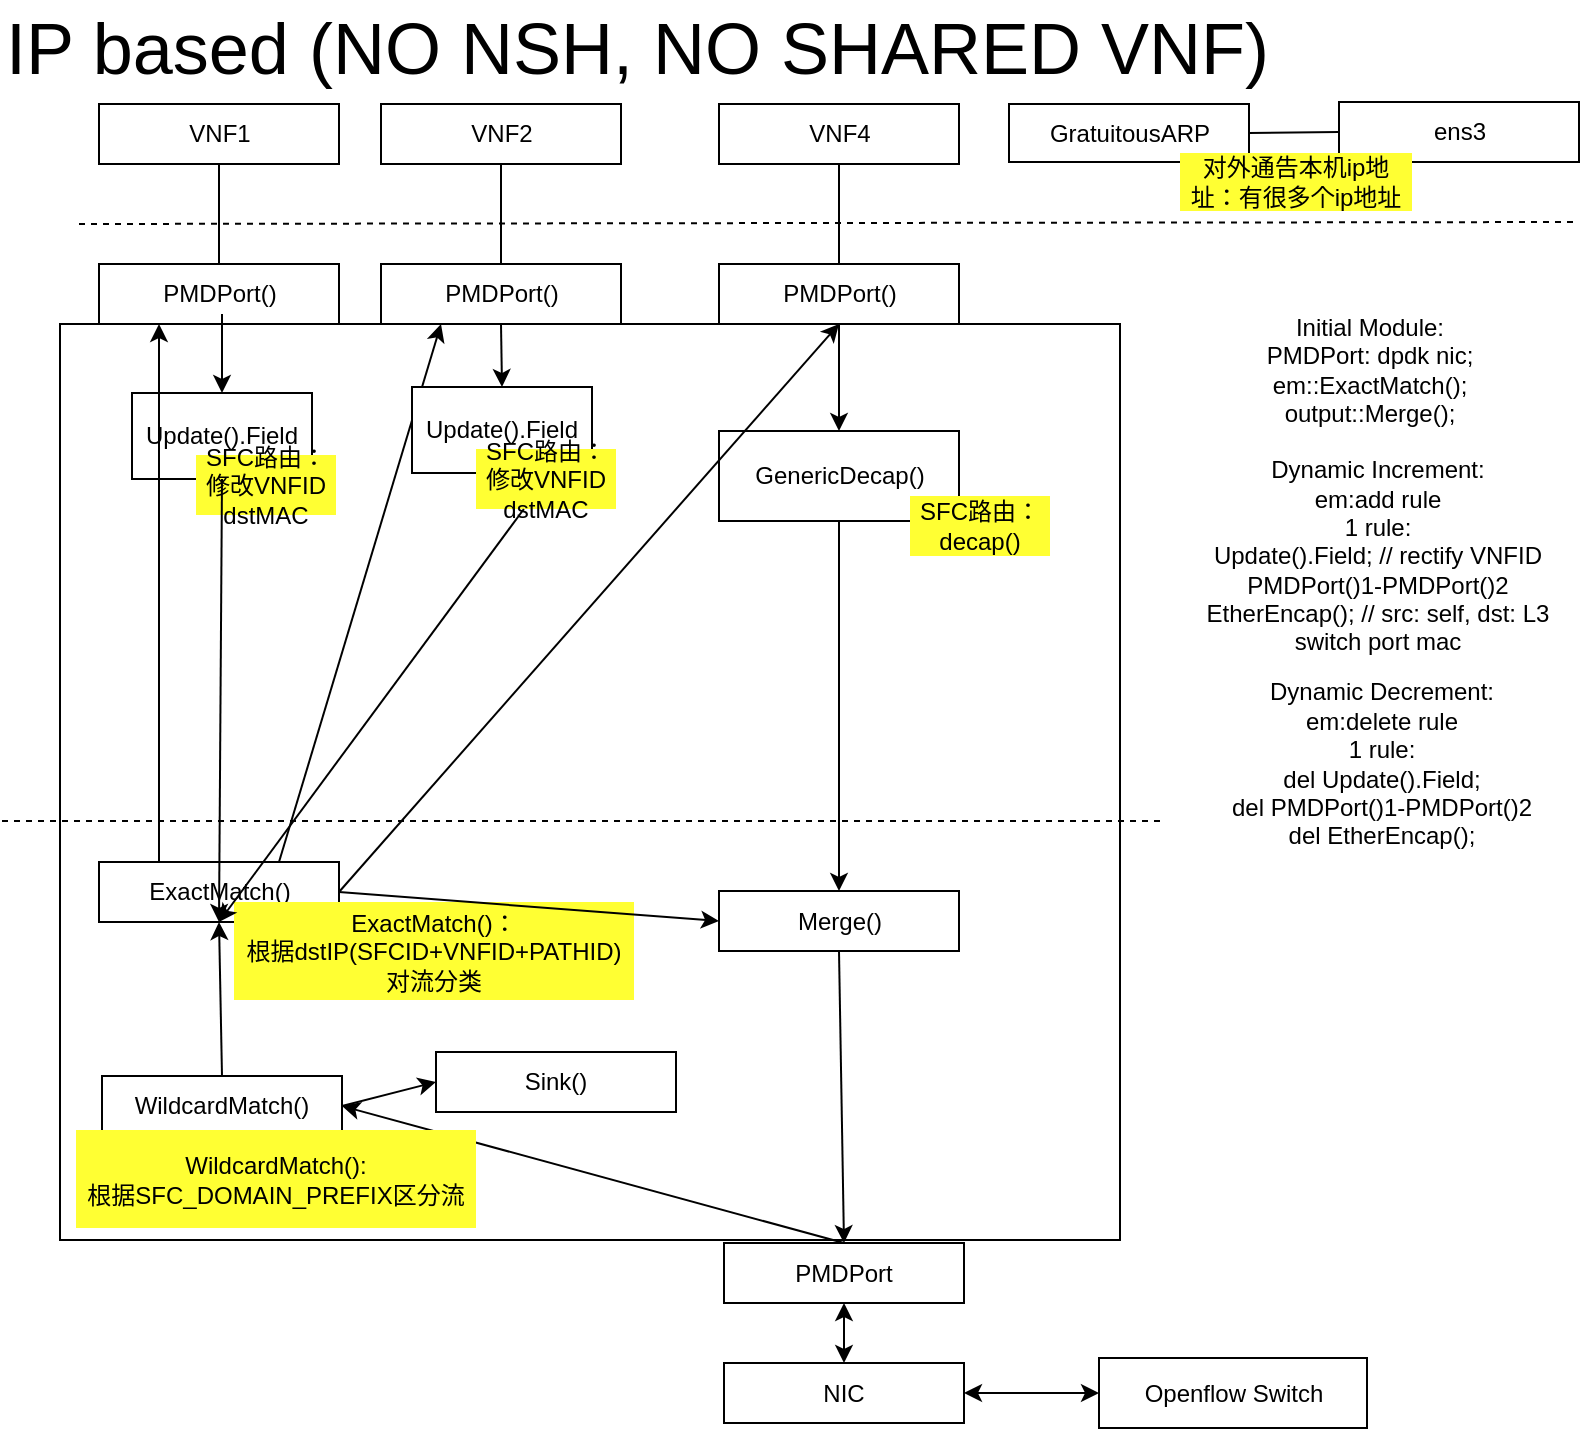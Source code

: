 <mxfile version="10.9.5" type="device"><diagram name="页-1" id="页-1"><mxGraphModel dx="345" dy="535" grid="1" gridSize="10" guides="1" tooltips="1" connect="1" arrows="1" fold="1" page="1" pageScale="1" pageWidth="827" pageHeight="1169" math="0" shadow="0"><root><mxCell id="0"/><mxCell id="1" parent="0"/><mxCell id="xbQShqGJ_ae4azPiM4kQ-2" value="" style="rounded=0;whiteSpace=wrap;html=1;" parent="1" vertex="1"><mxGeometry x="875" y="172" width="530" height="458" as="geometry"/></mxCell><mxCell id="xbQShqGJ_ae4azPiM4kQ-3" value="PMDPort" style="rounded=0;whiteSpace=wrap;html=1;" parent="1" vertex="1"><mxGeometry x="1207" y="631.5" width="120" height="30" as="geometry"/></mxCell><mxCell id="xbQShqGJ_ae4azPiM4kQ-4" value="ens3" style="rounded=0;whiteSpace=wrap;html=1;" parent="1" vertex="1"><mxGeometry x="1514.5" y="61" width="120" height="30" as="geometry"/></mxCell><mxCell id="xbQShqGJ_ae4azPiM4kQ-5" value="GratuitousARP" style="rounded=0;whiteSpace=wrap;html=1;" parent="1" vertex="1"><mxGeometry x="1349.5" y="62" width="120" height="29" as="geometry"/></mxCell><mxCell id="xbQShqGJ_ae4azPiM4kQ-6" value="" style="endArrow=none;html=1;entryX=1;entryY=0.5;entryDx=0;entryDy=0;exitX=0;exitY=0.5;exitDx=0;exitDy=0;" parent="1" source="xbQShqGJ_ae4azPiM4kQ-4" target="xbQShqGJ_ae4azPiM4kQ-5" edge="1"><mxGeometry width="50" height="50" relative="1" as="geometry"><mxPoint x="1584.5" y="77" as="sourcePoint"/><mxPoint x="1629.5" y="22" as="targetPoint"/></mxGeometry></mxCell><mxCell id="xbQShqGJ_ae4azPiM4kQ-7" value="" style="endArrow=none;dashed=1;html=1;" parent="1" edge="1"><mxGeometry width="50" height="50" relative="1" as="geometry"><mxPoint x="884.5" y="122.0" as="sourcePoint"/><mxPoint x="1634.5" y="121" as="targetPoint"/></mxGeometry></mxCell><mxCell id="xbQShqGJ_ae4azPiM4kQ-8" value="Merge()" style="rounded=0;whiteSpace=wrap;html=1;" parent="1" vertex="1"><mxGeometry x="1204.5" y="455.5" width="120" height="30" as="geometry"/></mxCell><mxCell id="xbQShqGJ_ae4azPiM4kQ-9" value="" style="endArrow=classic;html=1;exitX=0.5;exitY=1;exitDx=0;exitDy=0;entryX=0.5;entryY=0;entryDx=0;entryDy=0;" parent="1" source="xbQShqGJ_ae4azPiM4kQ-8" target="xbQShqGJ_ae4azPiM4kQ-3" edge="1"><mxGeometry width="50" height="50" relative="1" as="geometry"><mxPoint x="1044.5" y="562" as="sourcePoint"/><mxPoint x="1264.5" y="442" as="targetPoint"/></mxGeometry></mxCell><mxCell id="xbQShqGJ_ae4azPiM4kQ-10" value="VNF1" style="rounded=0;whiteSpace=wrap;html=1;" parent="1" vertex="1"><mxGeometry x="894.5" y="62" width="120" height="30" as="geometry"/></mxCell><mxCell id="xbQShqGJ_ae4azPiM4kQ-11" value="VNF2" style="rounded=0;whiteSpace=wrap;html=1;" parent="1" vertex="1"><mxGeometry x="1035.5" y="62" width="120" height="30" as="geometry"/></mxCell><mxCell id="xbQShqGJ_ae4azPiM4kQ-12" value="PMDPort()" style="rounded=0;whiteSpace=wrap;html=1;" parent="1" vertex="1"><mxGeometry x="894.5" y="142" width="120" height="30" as="geometry"/></mxCell><mxCell id="xbQShqGJ_ae4azPiM4kQ-13" value="PMDPort()" style="rounded=0;whiteSpace=wrap;html=1;" parent="1" vertex="1"><mxGeometry x="1035.5" y="142" width="120" height="30" as="geometry"/></mxCell><mxCell id="xbQShqGJ_ae4azPiM4kQ-14" value="" style="endArrow=none;html=1;entryX=0.5;entryY=1;entryDx=0;entryDy=0;exitX=0.5;exitY=0;exitDx=0;exitDy=0;" parent="1" source="xbQShqGJ_ae4azPiM4kQ-12" target="xbQShqGJ_ae4azPiM4kQ-10" edge="1"><mxGeometry width="50" height="50" relative="1" as="geometry"><mxPoint x="1484.929" y="122.286" as="sourcePoint"/><mxPoint x="1484.929" y="32.286" as="targetPoint"/></mxGeometry></mxCell><mxCell id="xbQShqGJ_ae4azPiM4kQ-15" value="" style="endArrow=none;html=1;entryX=0.5;entryY=1;entryDx=0;entryDy=0;exitX=0.5;exitY=0;exitDx=0;exitDy=0;" parent="1" source="xbQShqGJ_ae4azPiM4kQ-13" target="xbQShqGJ_ae4azPiM4kQ-11" edge="1"><mxGeometry width="50" height="50" relative="1" as="geometry"><mxPoint x="905.929" y="122.286" as="sourcePoint"/><mxPoint x="905.929" y="42.286" as="targetPoint"/></mxGeometry></mxCell><mxCell id="xbQShqGJ_ae4azPiM4kQ-16" value="ExactMatch()" style="rounded=0;whiteSpace=wrap;html=1;" parent="1" vertex="1"><mxGeometry x="894.5" y="441" width="120" height="30" as="geometry"/></mxCell><mxCell id="xbQShqGJ_ae4azPiM4kQ-17" value="ExactMatch()：&lt;br&gt;根据dstIP(SFCID+VNFID+PATHID)对流分类" style="text;html=1;strokeColor=none;fillColor=#FFFF33;align=center;verticalAlign=middle;whiteSpace=wrap;rounded=0;" parent="1" vertex="1"><mxGeometry x="962" y="461" width="200" height="49" as="geometry"/></mxCell><mxCell id="xbQShqGJ_ae4azPiM4kQ-18" value="" style="endArrow=classic;html=1;entryX=0.5;entryY=1;entryDx=0;entryDy=0;exitX=0.5;exitY=0;exitDx=0;exitDy=0;" parent="1" source="WzTzoTcnBK1GvFxiumAp-3" target="xbQShqGJ_ae4azPiM4kQ-16" edge="1"><mxGeometry width="50" height="50" relative="1" as="geometry"><mxPoint x="1094.5" y="582" as="sourcePoint"/><mxPoint x="1144.5" y="532" as="targetPoint"/></mxGeometry></mxCell><mxCell id="xbQShqGJ_ae4azPiM4kQ-19" value="" style="endArrow=classic;startArrow=classic;html=1;exitX=0.5;exitY=0;exitDx=0;exitDy=0;" parent="1" source="xbQShqGJ_ae4azPiM4kQ-24" target="xbQShqGJ_ae4azPiM4kQ-3" edge="1"><mxGeometry width="50" height="50" relative="1" as="geometry"><mxPoint x="1262" y="711.5" as="sourcePoint"/><mxPoint x="1302" y="751.5" as="targetPoint"/></mxGeometry></mxCell><mxCell id="xbQShqGJ_ae4azPiM4kQ-24" value="NIC" style="rounded=0;whiteSpace=wrap;html=1;" parent="1" vertex="1"><mxGeometry x="1207" y="691.5" width="120" height="30" as="geometry"/></mxCell><mxCell id="xbQShqGJ_ae4azPiM4kQ-28" value="&lt;font style=&quot;font-size: 36px&quot;&gt;IP based (NO NSH, NO SHARED VNF)&lt;/font&gt;" style="text;html=1;resizable=0;points=[];autosize=1;align=left;verticalAlign=top;spacingTop=-4;" parent="1" vertex="1"><mxGeometry x="845.5" y="10" width="650" height="20" as="geometry"/></mxCell><mxCell id="xbQShqGJ_ae4azPiM4kQ-29" value="VNF4" style="rounded=0;whiteSpace=wrap;html=1;" parent="1" vertex="1"><mxGeometry x="1204.5" y="62" width="120" height="30" as="geometry"/></mxCell><mxCell id="xbQShqGJ_ae4azPiM4kQ-30" value="PMDPort()" style="rounded=0;whiteSpace=wrap;html=1;" parent="1" vertex="1"><mxGeometry x="1204.5" y="142" width="120" height="30" as="geometry"/></mxCell><mxCell id="xbQShqGJ_ae4azPiM4kQ-31" value="" style="endArrow=none;html=1;entryX=0.5;entryY=1;entryDx=0;entryDy=0;exitX=0.5;exitY=0;exitDx=0;exitDy=0;" parent="1" source="xbQShqGJ_ae4azPiM4kQ-30" target="xbQShqGJ_ae4azPiM4kQ-29" edge="1"><mxGeometry width="50" height="50" relative="1" as="geometry"><mxPoint x="1074.929" y="122.286" as="sourcePoint"/><mxPoint x="1074.929" y="42.286" as="targetPoint"/></mxGeometry></mxCell><mxCell id="xbQShqGJ_ae4azPiM4kQ-32" value="" style="endArrow=classic;html=1;exitX=0.75;exitY=0;exitDx=0;exitDy=0;entryX=0.25;entryY=1;entryDx=0;entryDy=0;" parent="1" source="xbQShqGJ_ae4azPiM4kQ-16" target="xbQShqGJ_ae4azPiM4kQ-13" edge="1"><mxGeometry width="50" height="50" relative="1" as="geometry"><mxPoint x="1104.5" y="374" as="sourcePoint"/><mxPoint x="1074.5" y="332" as="targetPoint"/></mxGeometry></mxCell><mxCell id="xbQShqGJ_ae4azPiM4kQ-33" value="" style="endArrow=classic;html=1;entryX=0.5;entryY=0;entryDx=0;entryDy=0;exitX=0.5;exitY=1;exitDx=0;exitDy=0;" parent="1" source="xbQShqGJ_ae4azPiM4kQ-30" target="xbQShqGJ_ae4azPiM4kQ-42" edge="1"><mxGeometry width="50" height="50" relative="1" as="geometry"><mxPoint x="1114.5" y="384" as="sourcePoint"/><mxPoint x="1329.786" y="181.429" as="targetPoint"/></mxGeometry></mxCell><mxCell id="xbQShqGJ_ae4azPiM4kQ-34" value="" style="endArrow=classic;html=1;exitX=0.5;exitY=1;exitDx=0;exitDy=0;entryX=0.5;entryY=0;entryDx=0;entryDy=0;" parent="1" source="xbQShqGJ_ae4azPiM4kQ-42" target="xbQShqGJ_ae4azPiM4kQ-8" edge="1"><mxGeometry width="50" height="50" relative="1" as="geometry"><mxPoint x="1329.786" y="181.429" as="sourcePoint"/><mxPoint x="1463.5" y="374" as="targetPoint"/></mxGeometry></mxCell><mxCell id="xbQShqGJ_ae4azPiM4kQ-38" value="对外通告本机ip地址：有很多个ip地址" style="text;html=1;strokeColor=none;fillColor=#FFFF33;align=center;verticalAlign=middle;whiteSpace=wrap;rounded=0;" parent="1" vertex="1"><mxGeometry x="1435" y="86.5" width="116" height="29" as="geometry"/></mxCell><mxCell id="xbQShqGJ_ae4azPiM4kQ-39" value="Initial Module:&lt;br&gt;PMDPort: dpdk nic;&lt;br&gt;em::ExactMatch();&lt;br&gt;output::Merge();" style="text;html=1;strokeColor=none;fillColor=none;align=center;verticalAlign=middle;whiteSpace=wrap;rounded=0;" parent="1" vertex="1"><mxGeometry x="1444.5" y="184.5" width="170" height="20" as="geometry"/></mxCell><mxCell id="xbQShqGJ_ae4azPiM4kQ-40" value="Dynamic Increment:&lt;br&gt;em:add rule&lt;br&gt;1 rule:&lt;br&gt;Update().Field; // rectify VNFID&lt;br&gt;PMDPort()1-PMDPort()2&lt;br&gt;EtherEncap(); // src: self, dst: L3 switch port mac" style="text;html=1;strokeColor=none;fillColor=none;align=center;verticalAlign=middle;whiteSpace=wrap;rounded=0;" parent="1" vertex="1"><mxGeometry x="1444.5" y="278" width="178" height="20" as="geometry"/></mxCell><mxCell id="xbQShqGJ_ae4azPiM4kQ-41" value="Dynamic Decrement:&lt;br&gt;em:delete rule&lt;br&gt;1 rule: &lt;br&gt;del Update().Field;&lt;br&gt;del PMDPort()1-PMDPort()2&lt;br&gt;del EtherEncap();" style="text;html=1;strokeColor=none;fillColor=none;align=center;verticalAlign=middle;whiteSpace=wrap;rounded=0;" parent="1" vertex="1"><mxGeometry x="1446.5" y="382" width="178" height="20" as="geometry"/></mxCell><mxCell id="xbQShqGJ_ae4azPiM4kQ-42" value="GenericDecap()&lt;br&gt;" style="rounded=0;whiteSpace=wrap;html=1;" parent="1" vertex="1"><mxGeometry x="1204.5" y="225.5" width="120" height="45" as="geometry"/></mxCell><mxCell id="xbQShqGJ_ae4azPiM4kQ-44" value="Update().Field&lt;br&gt;" style="rounded=0;whiteSpace=wrap;html=1;" parent="1" vertex="1"><mxGeometry x="911" y="206.5" width="90" height="43" as="geometry"/></mxCell><mxCell id="xbQShqGJ_ae4azPiM4kQ-46" value="Openflow Switch" style="rounded=0;whiteSpace=wrap;html=1;" parent="1" vertex="1"><mxGeometry x="1394.5" y="689" width="134" height="35" as="geometry"/></mxCell><mxCell id="xbQShqGJ_ae4azPiM4kQ-47" value="" style="endArrow=classic;startArrow=classic;html=1;entryX=0;entryY=0.5;entryDx=0;entryDy=0;exitX=1;exitY=0.5;exitDx=0;exitDy=0;" parent="1" source="xbQShqGJ_ae4azPiM4kQ-24" target="xbQShqGJ_ae4azPiM4kQ-46" edge="1"><mxGeometry width="50" height="50" relative="1" as="geometry"><mxPoint x="1337.5" y="725" as="sourcePoint"/><mxPoint x="1272.185" y="671.5" as="targetPoint"/></mxGeometry></mxCell><mxCell id="xbQShqGJ_ae4azPiM4kQ-50" value="SFC路由：&lt;br&gt;decap()" style="text;html=1;strokeColor=none;fillColor=#FFFF33;align=center;verticalAlign=middle;whiteSpace=wrap;rounded=0;" parent="1" vertex="1"><mxGeometry x="1300" y="258" width="70" height="30" as="geometry"/></mxCell><mxCell id="i2qKd6oYx-EVhikHip1o-4" value="SFC路由：&lt;br&gt;修改VNFID&lt;br&gt;dstMAC" style="text;html=1;strokeColor=none;fillColor=#FFFF33;align=center;verticalAlign=middle;whiteSpace=wrap;rounded=0;" parent="1" vertex="1"><mxGeometry x="943" y="237.5" width="70" height="30" as="geometry"/></mxCell><mxCell id="TyIz4j9moxtyT0OokztO-3" value="" style="endArrow=none;dashed=1;html=1;" parent="1" edge="1"><mxGeometry width="50" height="50" relative="1" as="geometry"><mxPoint x="846" y="420.5" as="sourcePoint"/><mxPoint x="1426" y="420.5" as="targetPoint"/></mxGeometry></mxCell><mxCell id="WzTzoTcnBK1GvFxiumAp-3" value="&lt;span style=&quot;text-align: left ; white-space: nowrap&quot;&gt;WildcardMatch()&lt;/span&gt;" style="rounded=0;whiteSpace=wrap;html=1;" vertex="1" parent="1"><mxGeometry x="896" y="548" width="120" height="30" as="geometry"/></mxCell><mxCell id="WzTzoTcnBK1GvFxiumAp-9" value="" style="endArrow=classic;html=1;entryX=1;entryY=0.5;entryDx=0;entryDy=0;exitX=0.5;exitY=0;exitDx=0;exitDy=0;" edge="1" parent="1" source="xbQShqGJ_ae4azPiM4kQ-3" target="WzTzoTcnBK1GvFxiumAp-3"><mxGeometry width="50" height="50" relative="1" as="geometry"><mxPoint x="1013" y="500" as="sourcePoint"/><mxPoint x="966" y="412" as="targetPoint"/></mxGeometry></mxCell><mxCell id="WzTzoTcnBK1GvFxiumAp-10" value="&lt;span style=&quot;text-align: left ; white-space: nowrap&quot;&gt;WildcardMatch():&lt;br&gt;根据SFC_DOMAIN_PREFIX区分流&lt;br&gt;&lt;/span&gt;" style="text;html=1;strokeColor=none;fillColor=#FFFF33;align=center;verticalAlign=middle;whiteSpace=wrap;rounded=0;" vertex="1" parent="1"><mxGeometry x="883" y="575" width="200" height="49" as="geometry"/></mxCell><mxCell id="WzTzoTcnBK1GvFxiumAp-11" value="Sink()" style="rounded=0;whiteSpace=wrap;html=1;" vertex="1" parent="1"><mxGeometry x="1063" y="536" width="120" height="30" as="geometry"/></mxCell><mxCell id="WzTzoTcnBK1GvFxiumAp-12" value="" style="endArrow=classic;html=1;entryX=0;entryY=0.5;entryDx=0;entryDy=0;exitX=1;exitY=0.5;exitDx=0;exitDy=0;" edge="1" parent="1" source="WzTzoTcnBK1GvFxiumAp-3" target="WzTzoTcnBK1GvFxiumAp-11"><mxGeometry width="50" height="50" relative="1" as="geometry"><mxPoint x="966" y="558" as="sourcePoint"/><mxPoint x="966" y="412" as="targetPoint"/></mxGeometry></mxCell><mxCell id="WzTzoTcnBK1GvFxiumAp-14" value="" style="endArrow=classic;html=1;entryX=0.25;entryY=1;entryDx=0;entryDy=0;exitX=0.25;exitY=0;exitDx=0;exitDy=0;" edge="1" parent="1" source="xbQShqGJ_ae4azPiM4kQ-16" target="xbQShqGJ_ae4azPiM4kQ-12"><mxGeometry width="50" height="50" relative="1" as="geometry"><mxPoint x="966" y="558" as="sourcePoint"/><mxPoint x="965" y="481" as="targetPoint"/></mxGeometry></mxCell><mxCell id="WzTzoTcnBK1GvFxiumAp-15" value="" style="endArrow=classic;html=1;entryX=0.5;entryY=0;entryDx=0;entryDy=0;" edge="1" parent="1" target="xbQShqGJ_ae4azPiM4kQ-44"><mxGeometry width="50" height="50" relative="1" as="geometry"><mxPoint x="956" y="167" as="sourcePoint"/><mxPoint x="935" y="182" as="targetPoint"/></mxGeometry></mxCell><mxCell id="WzTzoTcnBK1GvFxiumAp-16" value="" style="endArrow=classic;html=1;entryX=0.5;entryY=1;entryDx=0;entryDy=0;exitX=0.5;exitY=1;exitDx=0;exitDy=0;" edge="1" parent="1" source="xbQShqGJ_ae4azPiM4kQ-44" target="xbQShqGJ_ae4azPiM4kQ-16"><mxGeometry width="50" height="50" relative="1" as="geometry"><mxPoint x="965" y="177" as="sourcePoint"/><mxPoint x="980" y="217" as="targetPoint"/></mxGeometry></mxCell><mxCell id="WzTzoTcnBK1GvFxiumAp-18" value="Update().Field&lt;br&gt;" style="rounded=0;whiteSpace=wrap;html=1;" vertex="1" parent="1"><mxGeometry x="1051" y="203.5" width="90" height="43" as="geometry"/></mxCell><mxCell id="WzTzoTcnBK1GvFxiumAp-19" value="SFC路由：&lt;br&gt;修改VNFID&lt;br&gt;dstMAC" style="text;html=1;strokeColor=none;fillColor=#FFFF33;align=center;verticalAlign=middle;whiteSpace=wrap;rounded=0;" vertex="1" parent="1"><mxGeometry x="1083" y="234.5" width="70" height="30" as="geometry"/></mxCell><mxCell id="WzTzoTcnBK1GvFxiumAp-20" value="" style="endArrow=classic;html=1;exitX=0.5;exitY=1;exitDx=0;exitDy=0;entryX=0.5;entryY=0;entryDx=0;entryDy=0;" edge="1" parent="1" source="xbQShqGJ_ae4azPiM4kQ-13" target="WzTzoTcnBK1GvFxiumAp-18"><mxGeometry width="50" height="50" relative="1" as="geometry"><mxPoint x="965" y="451" as="sourcePoint"/><mxPoint x="1550" y="510" as="targetPoint"/></mxGeometry></mxCell><mxCell id="WzTzoTcnBK1GvFxiumAp-23" value="" style="endArrow=classic;html=1;entryX=0.5;entryY=1;entryDx=0;entryDy=0;" edge="1" parent="1" source="WzTzoTcnBK1GvFxiumAp-19" target="xbQShqGJ_ae4azPiM4kQ-16"><mxGeometry width="50" height="50" relative="1" as="geometry"><mxPoint x="1106" y="182" as="sourcePoint"/><mxPoint x="1106" y="214" as="targetPoint"/></mxGeometry></mxCell><mxCell id="WzTzoTcnBK1GvFxiumAp-24" value="" style="endArrow=classic;html=1;exitX=1;exitY=0.5;exitDx=0;exitDy=0;entryX=0.5;entryY=1;entryDx=0;entryDy=0;" edge="1" parent="1" source="xbQShqGJ_ae4azPiM4kQ-16" target="xbQShqGJ_ae4azPiM4kQ-30"><mxGeometry width="50" height="50" relative="1" as="geometry"><mxPoint x="995" y="451" as="sourcePoint"/><mxPoint x="1076" y="182" as="targetPoint"/></mxGeometry></mxCell><mxCell id="WzTzoTcnBK1GvFxiumAp-25" value="" style="endArrow=classic;html=1;entryX=0;entryY=0.5;entryDx=0;entryDy=0;exitX=1;exitY=0.5;exitDx=0;exitDy=0;" edge="1" parent="1" source="xbQShqGJ_ae4azPiM4kQ-16" target="xbQShqGJ_ae4azPiM4kQ-8"><mxGeometry width="50" height="50" relative="1" as="geometry"><mxPoint x="935" y="451" as="sourcePoint"/><mxPoint x="935" y="182" as="targetPoint"/></mxGeometry></mxCell><mxCell id="2" value="连接线" parent="0"/></root></mxGraphModel></diagram></mxfile>